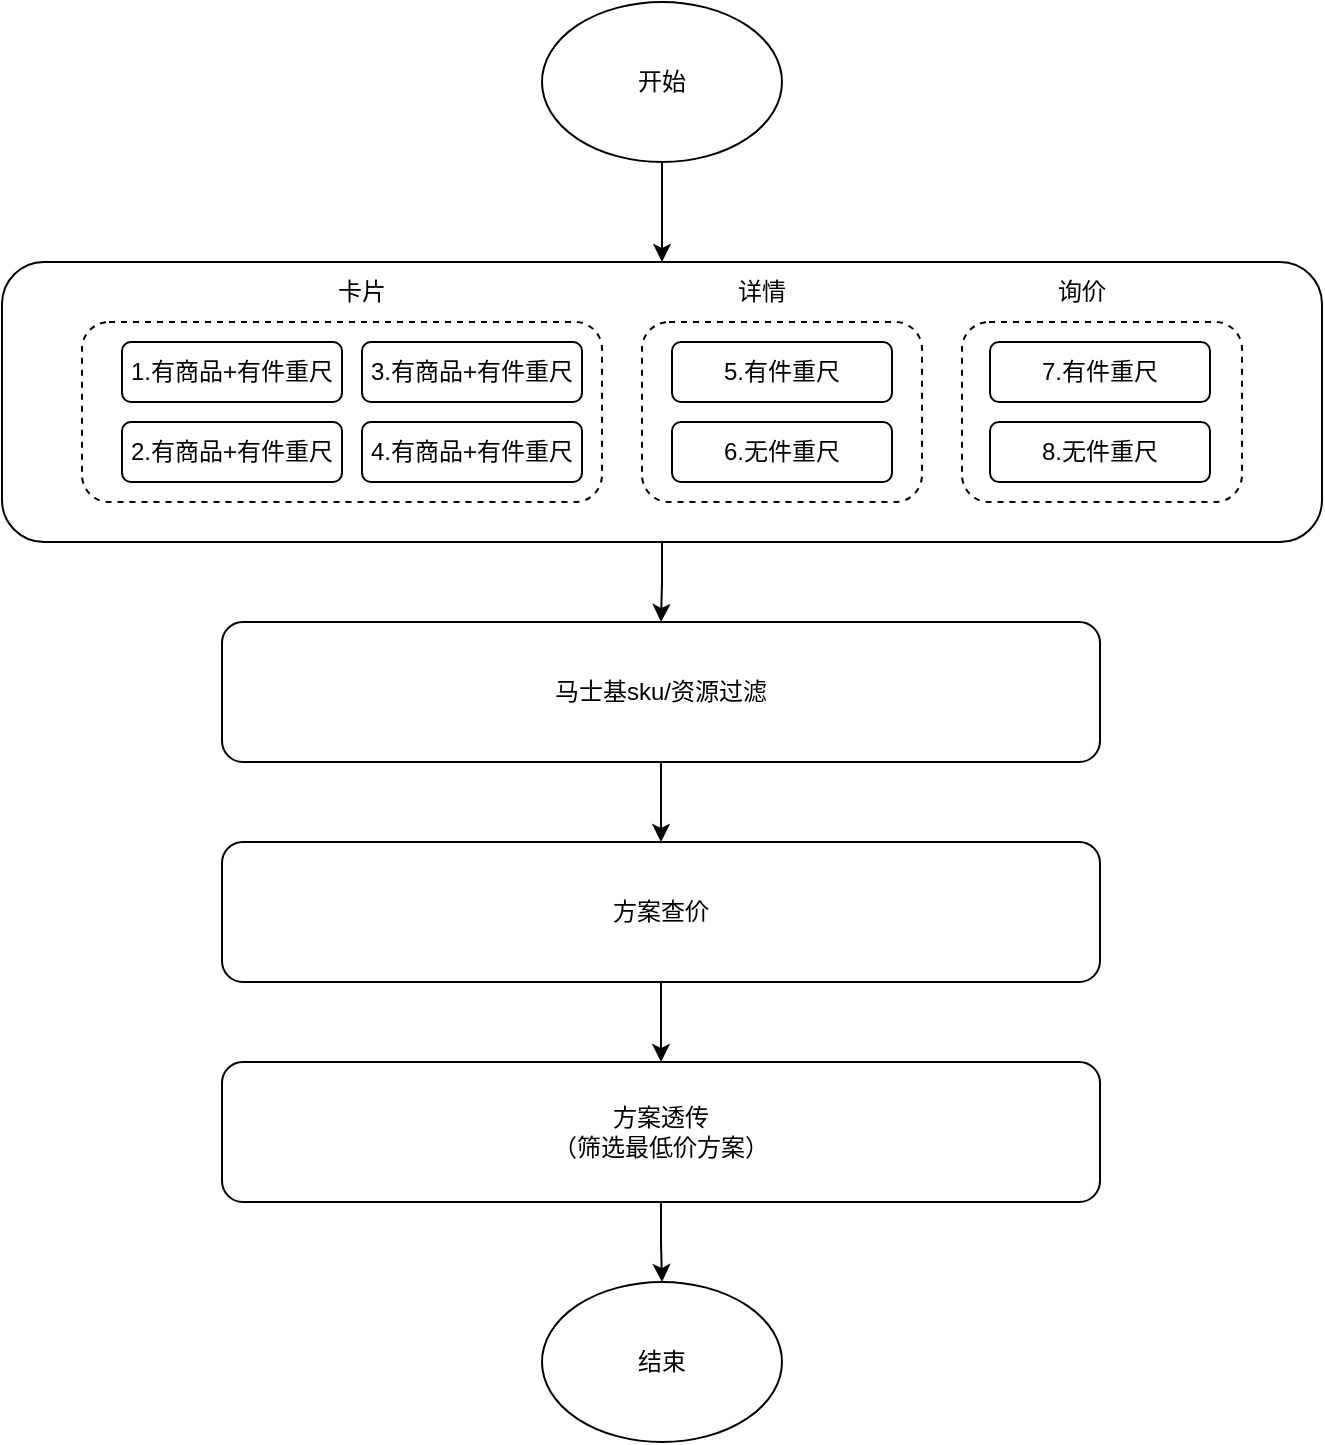 <mxfile version="25.0.3">
  <diagram name="第 1 页" id="6YhEDXorub7UgSmAtdh1">
    <mxGraphModel dx="1306" dy="1870" grid="1" gridSize="10" guides="1" tooltips="1" connect="1" arrows="1" fold="1" page="1" pageScale="1" pageWidth="827" pageHeight="1169" math="0" shadow="0">
      <root>
        <mxCell id="0" />
        <mxCell id="1" parent="0" />
        <mxCell id="qNDXQFCxwlSBHD1XrmVw-17" value="" style="rounded=1;whiteSpace=wrap;html=1;fillColor=none;dashed=1;" vertex="1" parent="1">
          <mxGeometry x="410" y="110" width="140" height="90" as="geometry" />
        </mxCell>
        <mxCell id="qNDXQFCxwlSBHD1XrmVw-16" value="" style="rounded=1;whiteSpace=wrap;html=1;fillColor=none;dashed=1;" vertex="1" parent="1">
          <mxGeometry x="570" y="110" width="140" height="90" as="geometry" />
        </mxCell>
        <mxCell id="qNDXQFCxwlSBHD1XrmVw-4" value="&lt;div class=&quot;lake-content&quot;&gt;&lt;span class=&quot;ne-text&quot;&gt;1.有商品+有件重尺&lt;/span&gt;&lt;/div&gt;" style="rounded=1;whiteSpace=wrap;html=1;fillColor=none;" vertex="1" parent="1">
          <mxGeometry x="150" y="120" width="110" height="30" as="geometry" />
        </mxCell>
        <mxCell id="qNDXQFCxwlSBHD1XrmVw-5" value="&lt;div class=&quot;lake-content&quot;&gt;&lt;span class=&quot;ne-text&quot;&gt;2.有商品+有件重尺&lt;/span&gt;&lt;/div&gt;" style="rounded=1;whiteSpace=wrap;html=1;fillColor=none;" vertex="1" parent="1">
          <mxGeometry x="150" y="160" width="110" height="30" as="geometry" />
        </mxCell>
        <mxCell id="qNDXQFCxwlSBHD1XrmVw-6" value="&lt;div class=&quot;lake-content&quot;&gt;&lt;span class=&quot;ne-text&quot;&gt;3.有商品+有件重尺&lt;/span&gt;&lt;/div&gt;" style="rounded=1;whiteSpace=wrap;html=1;fillColor=none;" vertex="1" parent="1">
          <mxGeometry x="270" y="120" width="110" height="30" as="geometry" />
        </mxCell>
        <mxCell id="qNDXQFCxwlSBHD1XrmVw-7" value="&lt;div class=&quot;lake-content&quot;&gt;&lt;span class=&quot;ne-text&quot;&gt;4.有商品+有件重尺&lt;/span&gt;&lt;/div&gt;" style="rounded=1;whiteSpace=wrap;html=1;fillColor=none;" vertex="1" parent="1">
          <mxGeometry x="270" y="160" width="110" height="30" as="geometry" />
        </mxCell>
        <mxCell id="qNDXQFCxwlSBHD1XrmVw-8" value="&lt;div class=&quot;lake-content&quot;&gt;&lt;span class=&quot;ne-text&quot;&gt;5.有件重尺&lt;/span&gt;&lt;/div&gt;" style="rounded=1;whiteSpace=wrap;html=1;fillColor=none;" vertex="1" parent="1">
          <mxGeometry x="425" y="120" width="110" height="30" as="geometry" />
        </mxCell>
        <mxCell id="qNDXQFCxwlSBHD1XrmVw-9" value="&lt;div class=&quot;lake-content&quot;&gt;&lt;span class=&quot;ne-text&quot;&gt;6.无件重尺&lt;/span&gt;&lt;/div&gt;" style="rounded=1;whiteSpace=wrap;html=1;fillColor=none;" vertex="1" parent="1">
          <mxGeometry x="425" y="160" width="110" height="30" as="geometry" />
        </mxCell>
        <mxCell id="qNDXQFCxwlSBHD1XrmVw-10" value="&lt;div class=&quot;lake-content&quot;&gt;&lt;span class=&quot;ne-text&quot;&gt;7.有件重尺&lt;/span&gt;&lt;/div&gt;" style="rounded=1;whiteSpace=wrap;html=1;fillColor=none;" vertex="1" parent="1">
          <mxGeometry x="584" y="120" width="110" height="30" as="geometry" />
        </mxCell>
        <mxCell id="qNDXQFCxwlSBHD1XrmVw-11" value="&lt;div class=&quot;lake-content&quot;&gt;&lt;span class=&quot;ne-text&quot;&gt;8.无件重尺&lt;/span&gt;&lt;/div&gt;" style="rounded=1;whiteSpace=wrap;html=1;fillColor=none;" vertex="1" parent="1">
          <mxGeometry x="584" y="160" width="110" height="30" as="geometry" />
        </mxCell>
        <mxCell id="qNDXQFCxwlSBHD1XrmVw-12" value="" style="rounded=1;whiteSpace=wrap;html=1;fillColor=none;dashed=1;" vertex="1" parent="1">
          <mxGeometry x="130" y="110" width="260" height="90" as="geometry" />
        </mxCell>
        <mxCell id="qNDXQFCxwlSBHD1XrmVw-18" value="卡片" style="text;html=1;align=center;verticalAlign=middle;whiteSpace=wrap;rounded=0;" vertex="1" parent="1">
          <mxGeometry x="240" y="80" width="60" height="30" as="geometry" />
        </mxCell>
        <mxCell id="qNDXQFCxwlSBHD1XrmVw-19" value="详情" style="text;html=1;align=center;verticalAlign=middle;whiteSpace=wrap;rounded=0;" vertex="1" parent="1">
          <mxGeometry x="440" y="80" width="60" height="30" as="geometry" />
        </mxCell>
        <mxCell id="qNDXQFCxwlSBHD1XrmVw-20" value="询价" style="text;html=1;align=center;verticalAlign=middle;whiteSpace=wrap;rounded=0;" vertex="1" parent="1">
          <mxGeometry x="600" y="80" width="60" height="30" as="geometry" />
        </mxCell>
        <mxCell id="qNDXQFCxwlSBHD1XrmVw-31" style="edgeStyle=orthogonalEdgeStyle;rounded=0;orthogonalLoop=1;jettySize=auto;html=1;exitX=0.5;exitY=1;exitDx=0;exitDy=0;entryX=0.5;entryY=0;entryDx=0;entryDy=0;" edge="1" parent="1" source="qNDXQFCxwlSBHD1XrmVw-21" target="qNDXQFCxwlSBHD1XrmVw-23">
          <mxGeometry relative="1" as="geometry" />
        </mxCell>
        <mxCell id="qNDXQFCxwlSBHD1XrmVw-21" value="" style="rounded=1;whiteSpace=wrap;html=1;fillColor=none;" vertex="1" parent="1">
          <mxGeometry x="90" y="80" width="660" height="140" as="geometry" />
        </mxCell>
        <mxCell id="qNDXQFCxwlSBHD1XrmVw-29" style="edgeStyle=orthogonalEdgeStyle;rounded=0;orthogonalLoop=1;jettySize=auto;html=1;exitX=0.5;exitY=1;exitDx=0;exitDy=0;entryX=0.5;entryY=0;entryDx=0;entryDy=0;" edge="1" parent="1" source="qNDXQFCxwlSBHD1XrmVw-23" target="qNDXQFCxwlSBHD1XrmVw-24">
          <mxGeometry relative="1" as="geometry" />
        </mxCell>
        <mxCell id="qNDXQFCxwlSBHD1XrmVw-23" value="马士基sku/资源过滤" style="rounded=1;whiteSpace=wrap;html=1;fillColor=none;" vertex="1" parent="1">
          <mxGeometry x="200" y="260" width="439" height="70" as="geometry" />
        </mxCell>
        <mxCell id="qNDXQFCxwlSBHD1XrmVw-30" style="edgeStyle=orthogonalEdgeStyle;rounded=0;orthogonalLoop=1;jettySize=auto;html=1;exitX=0.5;exitY=1;exitDx=0;exitDy=0;entryX=0.5;entryY=0;entryDx=0;entryDy=0;" edge="1" parent="1" source="qNDXQFCxwlSBHD1XrmVw-24" target="qNDXQFCxwlSBHD1XrmVw-25">
          <mxGeometry relative="1" as="geometry" />
        </mxCell>
        <mxCell id="qNDXQFCxwlSBHD1XrmVw-24" value="方案查价" style="rounded=1;whiteSpace=wrap;html=1;fillColor=none;" vertex="1" parent="1">
          <mxGeometry x="200" y="370" width="439" height="70" as="geometry" />
        </mxCell>
        <mxCell id="qNDXQFCxwlSBHD1XrmVw-34" value="" style="edgeStyle=orthogonalEdgeStyle;rounded=0;orthogonalLoop=1;jettySize=auto;html=1;" edge="1" parent="1" source="qNDXQFCxwlSBHD1XrmVw-25" target="qNDXQFCxwlSBHD1XrmVw-33">
          <mxGeometry relative="1" as="geometry" />
        </mxCell>
        <mxCell id="qNDXQFCxwlSBHD1XrmVw-25" value="方案透传&lt;div&gt;（筛选最低价方案）&lt;/div&gt;" style="rounded=1;whiteSpace=wrap;html=1;fillColor=none;" vertex="1" parent="1">
          <mxGeometry x="200" y="480" width="439" height="70" as="geometry" />
        </mxCell>
        <mxCell id="qNDXQFCxwlSBHD1XrmVw-27" style="edgeStyle=orthogonalEdgeStyle;rounded=0;orthogonalLoop=1;jettySize=auto;html=1;exitX=0.5;exitY=1;exitDx=0;exitDy=0;entryX=0.5;entryY=0;entryDx=0;entryDy=0;" edge="1" parent="1" source="qNDXQFCxwlSBHD1XrmVw-26" target="qNDXQFCxwlSBHD1XrmVw-21">
          <mxGeometry relative="1" as="geometry" />
        </mxCell>
        <mxCell id="qNDXQFCxwlSBHD1XrmVw-26" value="开始" style="ellipse;whiteSpace=wrap;html=1;fillColor=none;" vertex="1" parent="1">
          <mxGeometry x="360" y="-50" width="120" height="80" as="geometry" />
        </mxCell>
        <mxCell id="qNDXQFCxwlSBHD1XrmVw-33" value="结束" style="ellipse;whiteSpace=wrap;html=1;fillColor=none;" vertex="1" parent="1">
          <mxGeometry x="360" y="590" width="120" height="80" as="geometry" />
        </mxCell>
      </root>
    </mxGraphModel>
  </diagram>
</mxfile>
